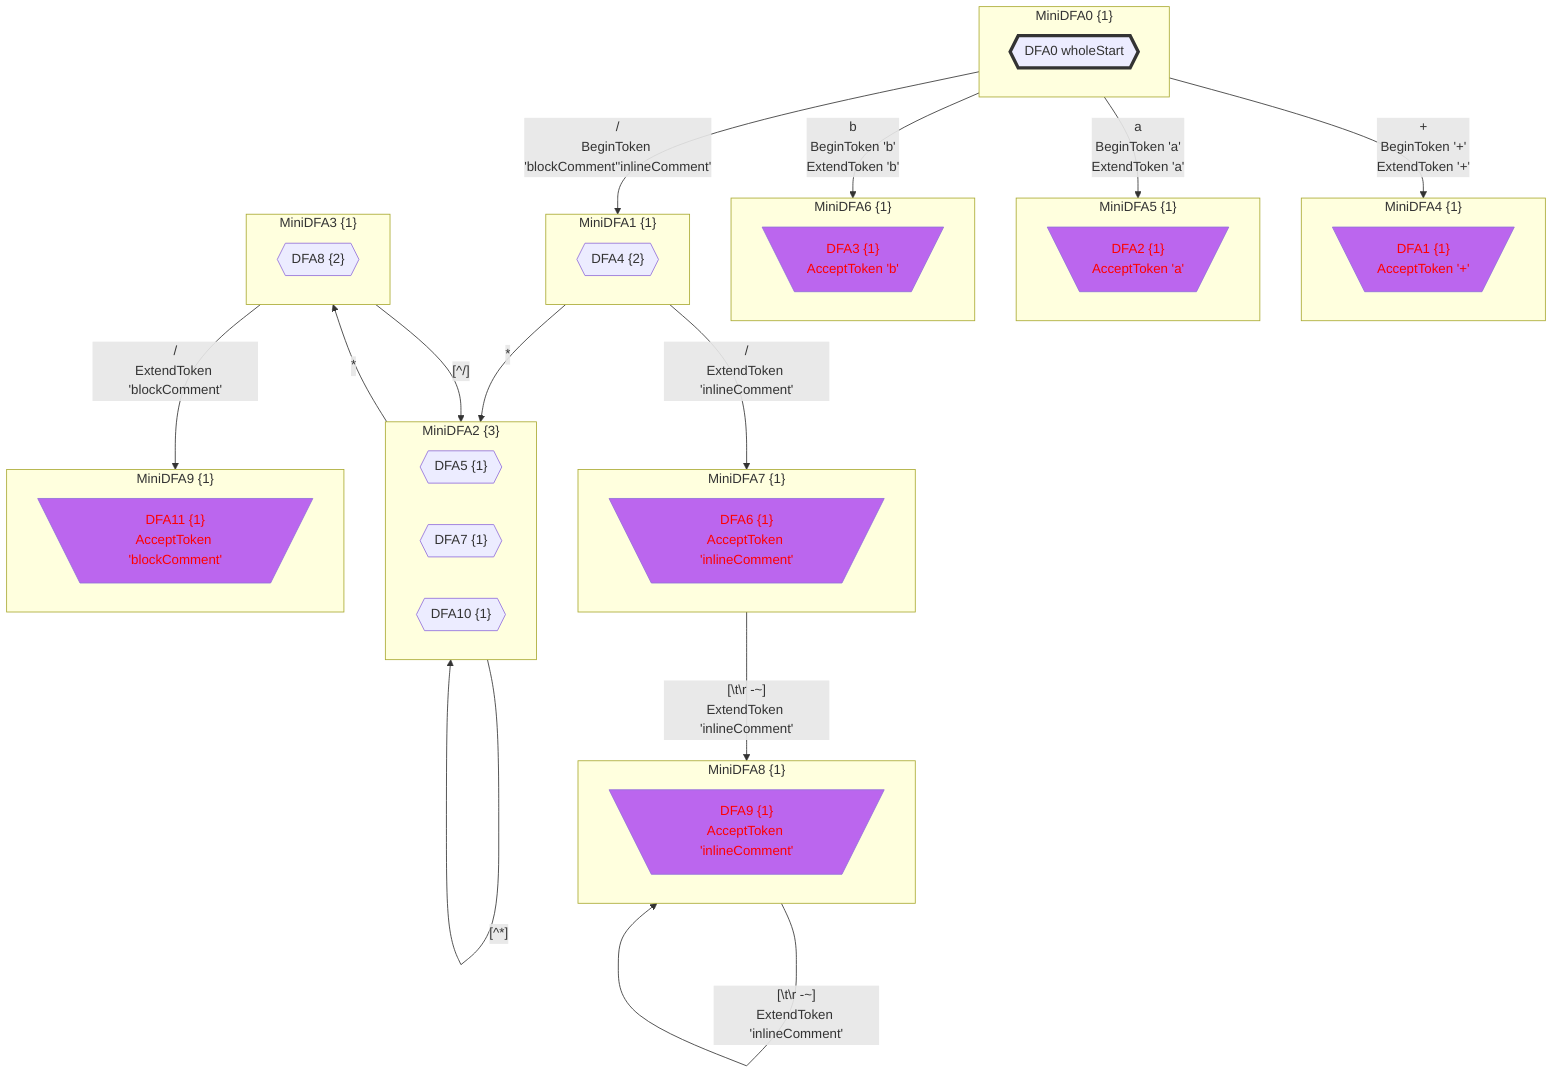 flowchart
classDef c0001 color:#FF0000;
classDef c0010 stroke-dasharray: 10 10;
classDef c0011 stroke-dasharray: 10 10,color:#FF0000;
classDef c0100 fill:#BB66EE;
classDef c0101 fill:#BB66EE,color:#FF0000;
classDef c0110 fill:#BB66EE,stroke-dasharray: 10 10;
classDef c0111 fill:#BB66EE,stroke-dasharray: 10 10,color:#FF0000;
classDef c1000 stroke:#333,stroke-width:4px;
classDef c1001 stroke:#333,stroke-width:4px,color:#FF0000;
classDef c1010 stroke:#333,stroke-width:4px,stroke-dasharray: 10 10;
classDef c1011 stroke:#333,stroke-width:4px,stroke-dasharray: 10 10,color:#FF0000;
classDef c1100 stroke:#333,stroke-width:4px,fill:#BB66EE;
classDef c1101 stroke:#333,stroke-width:4px,fill:#BB66EE,color:#FF0000;
classDef c1110 stroke:#333,stroke-width:4px,fill:#BB66EE,stroke-dasharray: 10 10;
classDef c1111 stroke:#333,stroke-width:4px,fill:#BB66EE,stroke-dasharray: 10 10,color:#FF0000;
subgraph MiniDFA0_1649433290["MiniDFA0 {1}"]
DFA0_-145138233_0{{"DFA0 wholeStart"}}
class DFA0_-145138233_0 c1000;
end
class MiniDFA0_1649433290 c1000;
subgraph MiniDFA4_1318974021["MiniDFA4 {1}"]
DFA1_858262531_1[\"DFA1 {1}
AcceptToken '+'"/]
class DFA1_858262531_1 c0101;
end
class MiniDFA4_1318974021 c0101;
subgraph MiniDFA5_947620026["MiniDFA5 {1}"]
DFA2_-1456802818_2[\"DFA2 {1}
AcceptToken 'a'"/]
class DFA2_-1456802818_2 c0101;
end
class MiniDFA5_947620026 c0101;
subgraph MiniDFA6_2049842652["MiniDFA6 {1}"]
DFA3_-1846132672_3[\"DFA3 {1}
AcceptToken 'b'"/]
class DFA3_-1846132672_3 c0101;
end
class MiniDFA6_2049842652 c0101;
subgraph MiniDFA1_-290412782["MiniDFA1 {1}"]
DFA4_1647248238_4{{"DFA4 {2}"}}
end
subgraph MiniDFA2_383063715["MiniDFA2 {3}"]
DFA5_-1056910773_5{{"DFA5 {1}"}}
DFA7_-1533072777_6{{"DFA7 {1}"}}
DFA10_249229384_7{{"DFA10 {1}"}}
end
subgraph MiniDFA7_1691174574["MiniDFA7 {1}"]
DFA6_1888404948_8[\"DFA6 {1}
AcceptToken 'inlineComment'"/]
class DFA6_1888404948_8 c0101;
end
class MiniDFA7_1691174574 c0101;
subgraph MiniDFA3_-1850936065["MiniDFA3 {1}"]
DFA8_608653625_9{{"DFA8 {2}"}}
end
subgraph MiniDFA8_882993668["MiniDFA8 {1}"]
DFA9_-1539186643_10[\"DFA9 {1}
AcceptToken 'inlineComment'"/]
class DFA9_-1539186643_10 c0101;
end
class MiniDFA8_882993668 c0101;
subgraph MiniDFA9_-1869296671["MiniDFA9 {1}"]
DFA11_-1148494017_11[\"DFA11 {1}
AcceptToken 'blockComment'"/]
class DFA11_-1148494017_11 c0101;
end
class MiniDFA9_-1869296671 c0101;
MiniDFA0_1649433290 -->|"+
BeginToken '+'
ExtendToken '+'"|MiniDFA4_1318974021
MiniDFA0_1649433290 -->|"a
BeginToken 'a'
ExtendToken 'a'"|MiniDFA5_947620026
MiniDFA0_1649433290 -->|"b
BeginToken 'b'
ExtendToken 'b'"|MiniDFA6_2049842652
MiniDFA0_1649433290 -->|"/
BeginToken 'blockComment''inlineComment'"|MiniDFA1_-290412782
MiniDFA1_-290412782 -->|"*"|MiniDFA2_383063715
MiniDFA1_-290412782 -->|"/
ExtendToken 'inlineComment'"|MiniDFA7_1691174574
MiniDFA2_383063715 -->|"[^*]"|MiniDFA2_383063715
MiniDFA2_383063715 -->|"*"|MiniDFA3_-1850936065
MiniDFA7_1691174574 -->|"[#92;t#92;r#32;-~]
ExtendToken 'inlineComment'"|MiniDFA8_882993668
MiniDFA3_-1850936065 -->|"[^/]"|MiniDFA2_383063715
MiniDFA3_-1850936065 -->|"/
ExtendToken 'blockComment'"|MiniDFA9_-1869296671
MiniDFA8_882993668 -->|"[#92;t#92;r#32;-~]
ExtendToken 'inlineComment'"|MiniDFA8_882993668